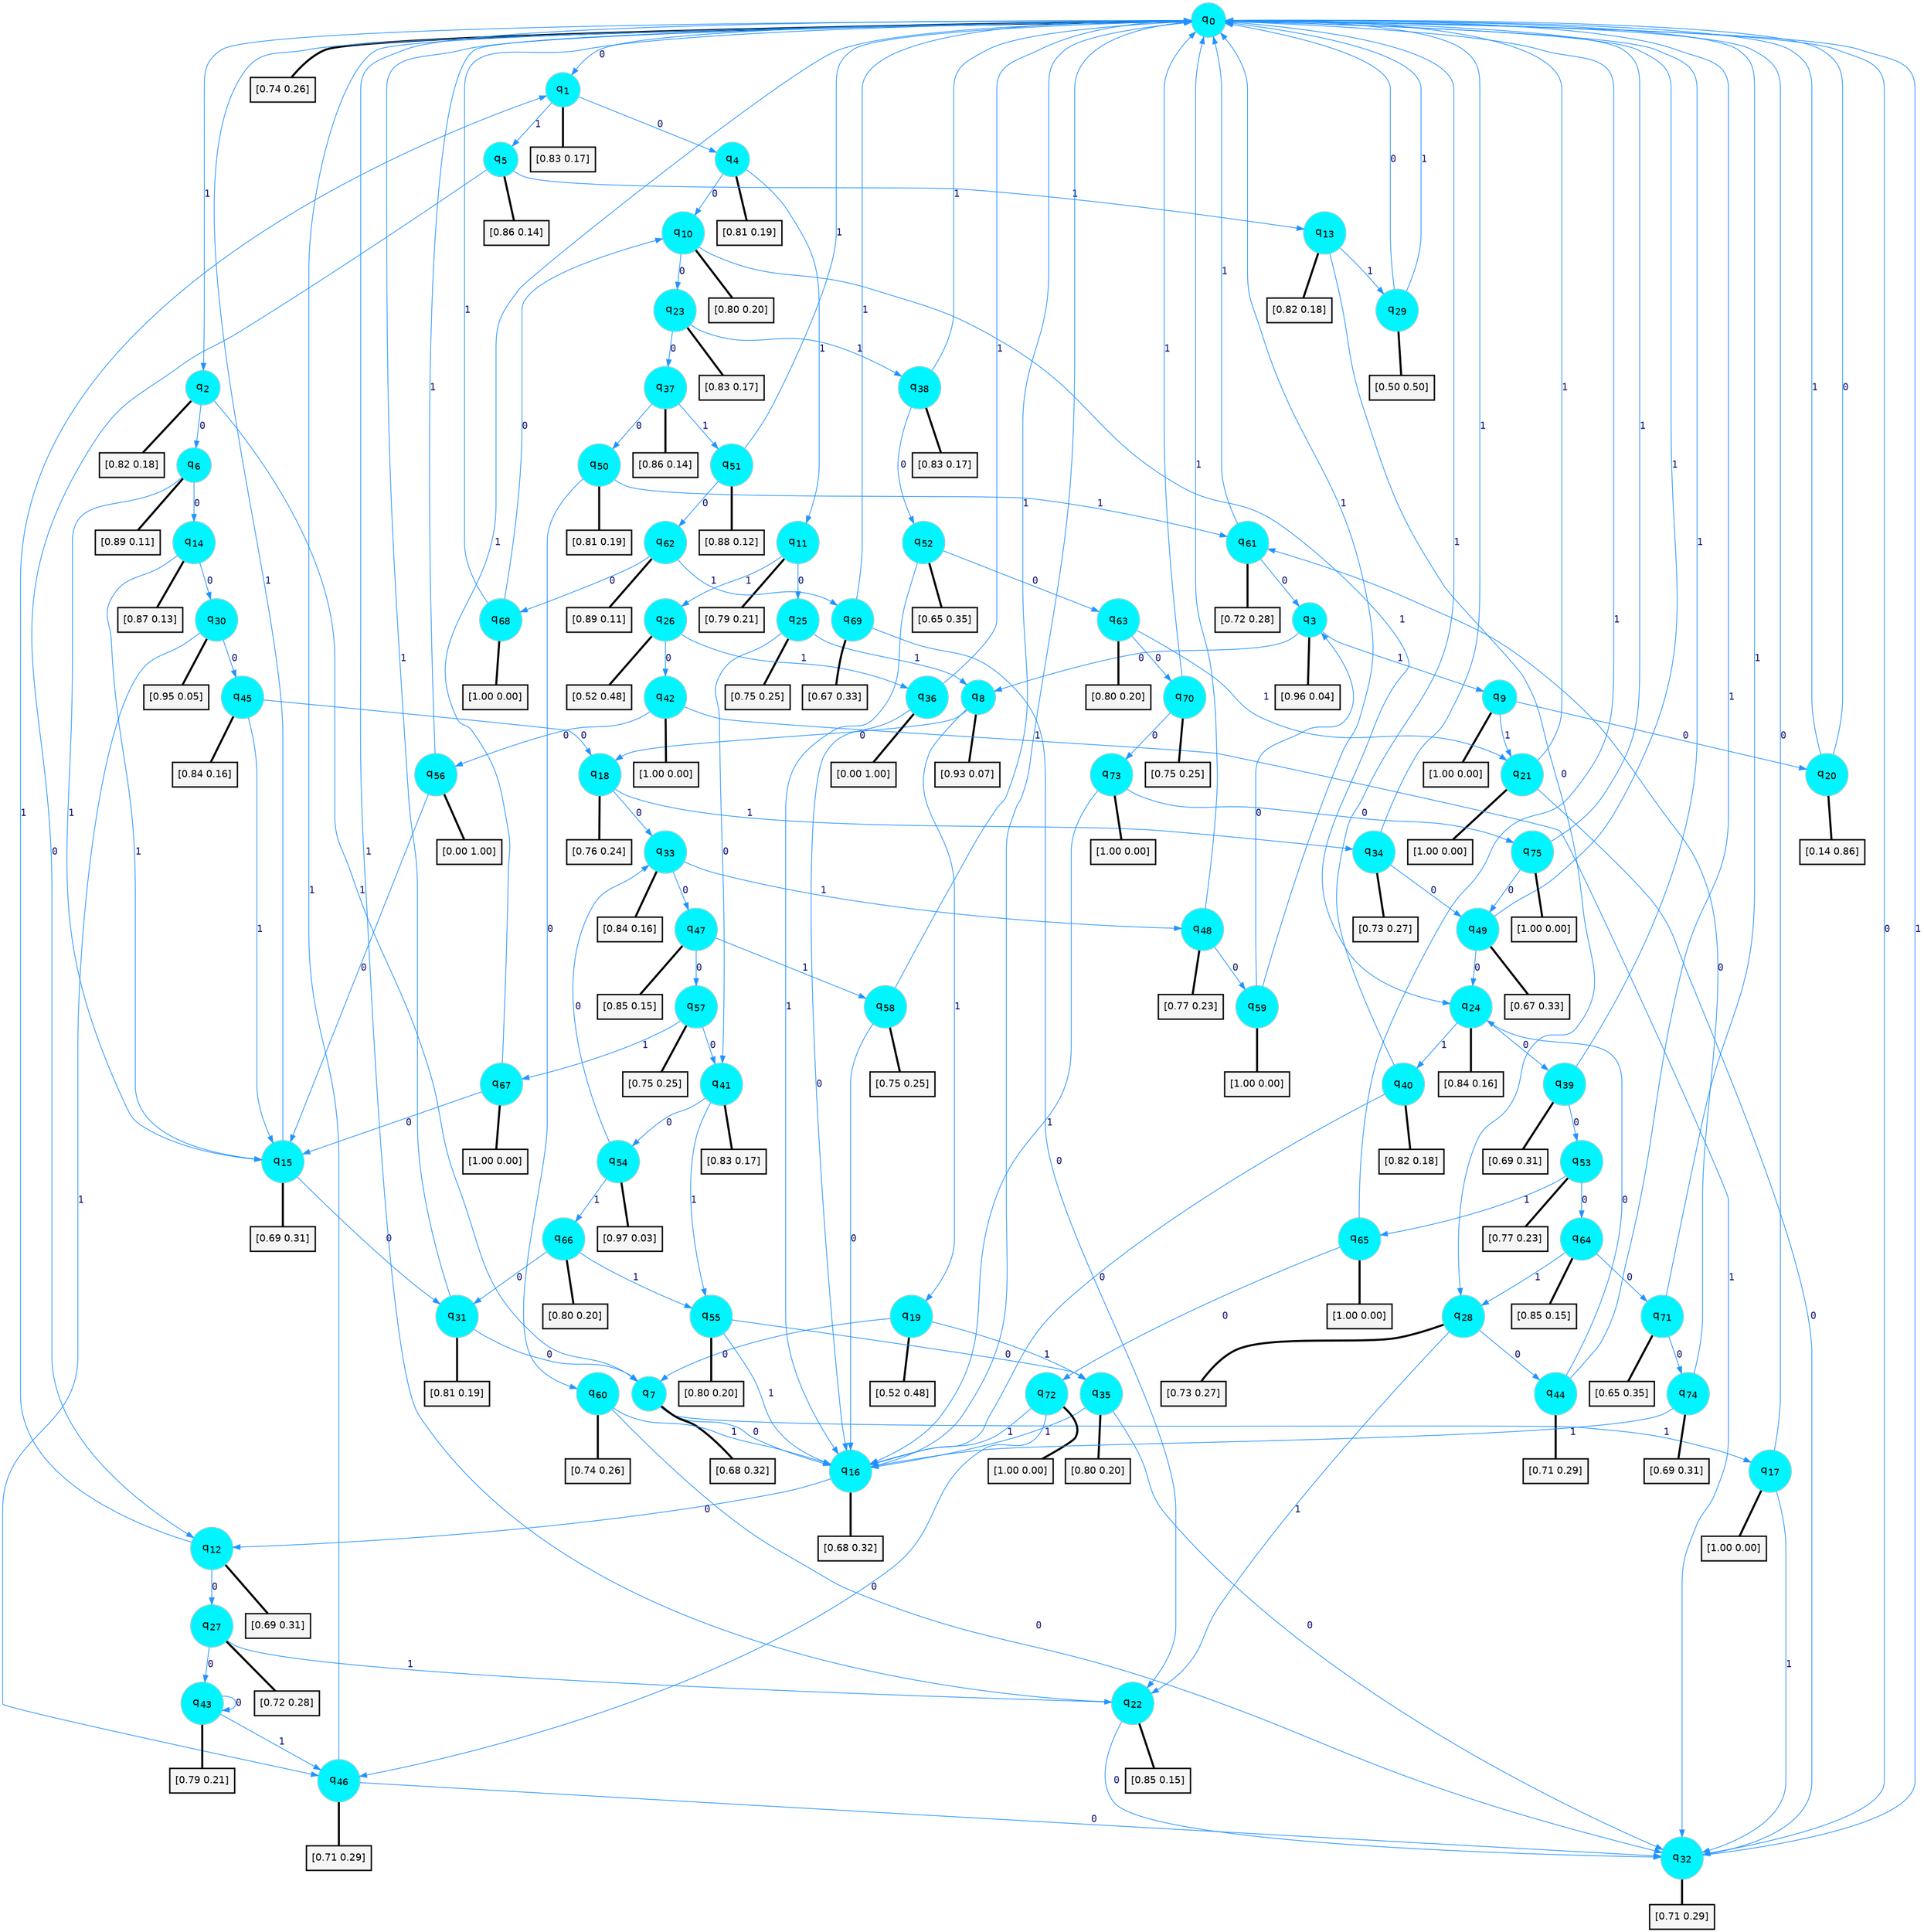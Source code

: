 digraph G {
graph [
bgcolor=transparent, dpi=300, rankdir=TD, size="40,25"];
node [
color=gray, fillcolor=turquoise1, fontcolor=black, fontname=Helvetica, fontsize=16, fontweight=bold, shape=circle, style=filled];
edge [
arrowsize=1, color=dodgerblue1, fontcolor=midnightblue, fontname=courier, fontweight=bold, penwidth=1, style=solid, weight=20];
0[label=<q<SUB>0</SUB>>];
1[label=<q<SUB>1</SUB>>];
2[label=<q<SUB>2</SUB>>];
3[label=<q<SUB>3</SUB>>];
4[label=<q<SUB>4</SUB>>];
5[label=<q<SUB>5</SUB>>];
6[label=<q<SUB>6</SUB>>];
7[label=<q<SUB>7</SUB>>];
8[label=<q<SUB>8</SUB>>];
9[label=<q<SUB>9</SUB>>];
10[label=<q<SUB>10</SUB>>];
11[label=<q<SUB>11</SUB>>];
12[label=<q<SUB>12</SUB>>];
13[label=<q<SUB>13</SUB>>];
14[label=<q<SUB>14</SUB>>];
15[label=<q<SUB>15</SUB>>];
16[label=<q<SUB>16</SUB>>];
17[label=<q<SUB>17</SUB>>];
18[label=<q<SUB>18</SUB>>];
19[label=<q<SUB>19</SUB>>];
20[label=<q<SUB>20</SUB>>];
21[label=<q<SUB>21</SUB>>];
22[label=<q<SUB>22</SUB>>];
23[label=<q<SUB>23</SUB>>];
24[label=<q<SUB>24</SUB>>];
25[label=<q<SUB>25</SUB>>];
26[label=<q<SUB>26</SUB>>];
27[label=<q<SUB>27</SUB>>];
28[label=<q<SUB>28</SUB>>];
29[label=<q<SUB>29</SUB>>];
30[label=<q<SUB>30</SUB>>];
31[label=<q<SUB>31</SUB>>];
32[label=<q<SUB>32</SUB>>];
33[label=<q<SUB>33</SUB>>];
34[label=<q<SUB>34</SUB>>];
35[label=<q<SUB>35</SUB>>];
36[label=<q<SUB>36</SUB>>];
37[label=<q<SUB>37</SUB>>];
38[label=<q<SUB>38</SUB>>];
39[label=<q<SUB>39</SUB>>];
40[label=<q<SUB>40</SUB>>];
41[label=<q<SUB>41</SUB>>];
42[label=<q<SUB>42</SUB>>];
43[label=<q<SUB>43</SUB>>];
44[label=<q<SUB>44</SUB>>];
45[label=<q<SUB>45</SUB>>];
46[label=<q<SUB>46</SUB>>];
47[label=<q<SUB>47</SUB>>];
48[label=<q<SUB>48</SUB>>];
49[label=<q<SUB>49</SUB>>];
50[label=<q<SUB>50</SUB>>];
51[label=<q<SUB>51</SUB>>];
52[label=<q<SUB>52</SUB>>];
53[label=<q<SUB>53</SUB>>];
54[label=<q<SUB>54</SUB>>];
55[label=<q<SUB>55</SUB>>];
56[label=<q<SUB>56</SUB>>];
57[label=<q<SUB>57</SUB>>];
58[label=<q<SUB>58</SUB>>];
59[label=<q<SUB>59</SUB>>];
60[label=<q<SUB>60</SUB>>];
61[label=<q<SUB>61</SUB>>];
62[label=<q<SUB>62</SUB>>];
63[label=<q<SUB>63</SUB>>];
64[label=<q<SUB>64</SUB>>];
65[label=<q<SUB>65</SUB>>];
66[label=<q<SUB>66</SUB>>];
67[label=<q<SUB>67</SUB>>];
68[label=<q<SUB>68</SUB>>];
69[label=<q<SUB>69</SUB>>];
70[label=<q<SUB>70</SUB>>];
71[label=<q<SUB>71</SUB>>];
72[label=<q<SUB>72</SUB>>];
73[label=<q<SUB>73</SUB>>];
74[label=<q<SUB>74</SUB>>];
75[label=<q<SUB>75</SUB>>];
76[label="[0.74 0.26]", shape=box,fontcolor=black, fontname=Helvetica, fontsize=14, penwidth=2, fillcolor=whitesmoke,color=black];
77[label="[0.83 0.17]", shape=box,fontcolor=black, fontname=Helvetica, fontsize=14, penwidth=2, fillcolor=whitesmoke,color=black];
78[label="[0.82 0.18]", shape=box,fontcolor=black, fontname=Helvetica, fontsize=14, penwidth=2, fillcolor=whitesmoke,color=black];
79[label="[0.96 0.04]", shape=box,fontcolor=black, fontname=Helvetica, fontsize=14, penwidth=2, fillcolor=whitesmoke,color=black];
80[label="[0.81 0.19]", shape=box,fontcolor=black, fontname=Helvetica, fontsize=14, penwidth=2, fillcolor=whitesmoke,color=black];
81[label="[0.86 0.14]", shape=box,fontcolor=black, fontname=Helvetica, fontsize=14, penwidth=2, fillcolor=whitesmoke,color=black];
82[label="[0.89 0.11]", shape=box,fontcolor=black, fontname=Helvetica, fontsize=14, penwidth=2, fillcolor=whitesmoke,color=black];
83[label="[0.68 0.32]", shape=box,fontcolor=black, fontname=Helvetica, fontsize=14, penwidth=2, fillcolor=whitesmoke,color=black];
84[label="[0.93 0.07]", shape=box,fontcolor=black, fontname=Helvetica, fontsize=14, penwidth=2, fillcolor=whitesmoke,color=black];
85[label="[1.00 0.00]", shape=box,fontcolor=black, fontname=Helvetica, fontsize=14, penwidth=2, fillcolor=whitesmoke,color=black];
86[label="[0.80 0.20]", shape=box,fontcolor=black, fontname=Helvetica, fontsize=14, penwidth=2, fillcolor=whitesmoke,color=black];
87[label="[0.79 0.21]", shape=box,fontcolor=black, fontname=Helvetica, fontsize=14, penwidth=2, fillcolor=whitesmoke,color=black];
88[label="[0.69 0.31]", shape=box,fontcolor=black, fontname=Helvetica, fontsize=14, penwidth=2, fillcolor=whitesmoke,color=black];
89[label="[0.82 0.18]", shape=box,fontcolor=black, fontname=Helvetica, fontsize=14, penwidth=2, fillcolor=whitesmoke,color=black];
90[label="[0.87 0.13]", shape=box,fontcolor=black, fontname=Helvetica, fontsize=14, penwidth=2, fillcolor=whitesmoke,color=black];
91[label="[0.69 0.31]", shape=box,fontcolor=black, fontname=Helvetica, fontsize=14, penwidth=2, fillcolor=whitesmoke,color=black];
92[label="[0.68 0.32]", shape=box,fontcolor=black, fontname=Helvetica, fontsize=14, penwidth=2, fillcolor=whitesmoke,color=black];
93[label="[1.00 0.00]", shape=box,fontcolor=black, fontname=Helvetica, fontsize=14, penwidth=2, fillcolor=whitesmoke,color=black];
94[label="[0.76 0.24]", shape=box,fontcolor=black, fontname=Helvetica, fontsize=14, penwidth=2, fillcolor=whitesmoke,color=black];
95[label="[0.52 0.48]", shape=box,fontcolor=black, fontname=Helvetica, fontsize=14, penwidth=2, fillcolor=whitesmoke,color=black];
96[label="[0.14 0.86]", shape=box,fontcolor=black, fontname=Helvetica, fontsize=14, penwidth=2, fillcolor=whitesmoke,color=black];
97[label="[1.00 0.00]", shape=box,fontcolor=black, fontname=Helvetica, fontsize=14, penwidth=2, fillcolor=whitesmoke,color=black];
98[label="[0.85 0.15]", shape=box,fontcolor=black, fontname=Helvetica, fontsize=14, penwidth=2, fillcolor=whitesmoke,color=black];
99[label="[0.83 0.17]", shape=box,fontcolor=black, fontname=Helvetica, fontsize=14, penwidth=2, fillcolor=whitesmoke,color=black];
100[label="[0.84 0.16]", shape=box,fontcolor=black, fontname=Helvetica, fontsize=14, penwidth=2, fillcolor=whitesmoke,color=black];
101[label="[0.75 0.25]", shape=box,fontcolor=black, fontname=Helvetica, fontsize=14, penwidth=2, fillcolor=whitesmoke,color=black];
102[label="[0.52 0.48]", shape=box,fontcolor=black, fontname=Helvetica, fontsize=14, penwidth=2, fillcolor=whitesmoke,color=black];
103[label="[0.72 0.28]", shape=box,fontcolor=black, fontname=Helvetica, fontsize=14, penwidth=2, fillcolor=whitesmoke,color=black];
104[label="[0.73 0.27]", shape=box,fontcolor=black, fontname=Helvetica, fontsize=14, penwidth=2, fillcolor=whitesmoke,color=black];
105[label="[0.50 0.50]", shape=box,fontcolor=black, fontname=Helvetica, fontsize=14, penwidth=2, fillcolor=whitesmoke,color=black];
106[label="[0.95 0.05]", shape=box,fontcolor=black, fontname=Helvetica, fontsize=14, penwidth=2, fillcolor=whitesmoke,color=black];
107[label="[0.81 0.19]", shape=box,fontcolor=black, fontname=Helvetica, fontsize=14, penwidth=2, fillcolor=whitesmoke,color=black];
108[label="[0.71 0.29]", shape=box,fontcolor=black, fontname=Helvetica, fontsize=14, penwidth=2, fillcolor=whitesmoke,color=black];
109[label="[0.84 0.16]", shape=box,fontcolor=black, fontname=Helvetica, fontsize=14, penwidth=2, fillcolor=whitesmoke,color=black];
110[label="[0.73 0.27]", shape=box,fontcolor=black, fontname=Helvetica, fontsize=14, penwidth=2, fillcolor=whitesmoke,color=black];
111[label="[0.80 0.20]", shape=box,fontcolor=black, fontname=Helvetica, fontsize=14, penwidth=2, fillcolor=whitesmoke,color=black];
112[label="[0.00 1.00]", shape=box,fontcolor=black, fontname=Helvetica, fontsize=14, penwidth=2, fillcolor=whitesmoke,color=black];
113[label="[0.86 0.14]", shape=box,fontcolor=black, fontname=Helvetica, fontsize=14, penwidth=2, fillcolor=whitesmoke,color=black];
114[label="[0.83 0.17]", shape=box,fontcolor=black, fontname=Helvetica, fontsize=14, penwidth=2, fillcolor=whitesmoke,color=black];
115[label="[0.69 0.31]", shape=box,fontcolor=black, fontname=Helvetica, fontsize=14, penwidth=2, fillcolor=whitesmoke,color=black];
116[label="[0.82 0.18]", shape=box,fontcolor=black, fontname=Helvetica, fontsize=14, penwidth=2, fillcolor=whitesmoke,color=black];
117[label="[0.83 0.17]", shape=box,fontcolor=black, fontname=Helvetica, fontsize=14, penwidth=2, fillcolor=whitesmoke,color=black];
118[label="[1.00 0.00]", shape=box,fontcolor=black, fontname=Helvetica, fontsize=14, penwidth=2, fillcolor=whitesmoke,color=black];
119[label="[0.79 0.21]", shape=box,fontcolor=black, fontname=Helvetica, fontsize=14, penwidth=2, fillcolor=whitesmoke,color=black];
120[label="[0.71 0.29]", shape=box,fontcolor=black, fontname=Helvetica, fontsize=14, penwidth=2, fillcolor=whitesmoke,color=black];
121[label="[0.84 0.16]", shape=box,fontcolor=black, fontname=Helvetica, fontsize=14, penwidth=2, fillcolor=whitesmoke,color=black];
122[label="[0.71 0.29]", shape=box,fontcolor=black, fontname=Helvetica, fontsize=14, penwidth=2, fillcolor=whitesmoke,color=black];
123[label="[0.85 0.15]", shape=box,fontcolor=black, fontname=Helvetica, fontsize=14, penwidth=2, fillcolor=whitesmoke,color=black];
124[label="[0.77 0.23]", shape=box,fontcolor=black, fontname=Helvetica, fontsize=14, penwidth=2, fillcolor=whitesmoke,color=black];
125[label="[0.67 0.33]", shape=box,fontcolor=black, fontname=Helvetica, fontsize=14, penwidth=2, fillcolor=whitesmoke,color=black];
126[label="[0.81 0.19]", shape=box,fontcolor=black, fontname=Helvetica, fontsize=14, penwidth=2, fillcolor=whitesmoke,color=black];
127[label="[0.88 0.12]", shape=box,fontcolor=black, fontname=Helvetica, fontsize=14, penwidth=2, fillcolor=whitesmoke,color=black];
128[label="[0.65 0.35]", shape=box,fontcolor=black, fontname=Helvetica, fontsize=14, penwidth=2, fillcolor=whitesmoke,color=black];
129[label="[0.77 0.23]", shape=box,fontcolor=black, fontname=Helvetica, fontsize=14, penwidth=2, fillcolor=whitesmoke,color=black];
130[label="[0.97 0.03]", shape=box,fontcolor=black, fontname=Helvetica, fontsize=14, penwidth=2, fillcolor=whitesmoke,color=black];
131[label="[0.80 0.20]", shape=box,fontcolor=black, fontname=Helvetica, fontsize=14, penwidth=2, fillcolor=whitesmoke,color=black];
132[label="[0.00 1.00]", shape=box,fontcolor=black, fontname=Helvetica, fontsize=14, penwidth=2, fillcolor=whitesmoke,color=black];
133[label="[0.75 0.25]", shape=box,fontcolor=black, fontname=Helvetica, fontsize=14, penwidth=2, fillcolor=whitesmoke,color=black];
134[label="[0.75 0.25]", shape=box,fontcolor=black, fontname=Helvetica, fontsize=14, penwidth=2, fillcolor=whitesmoke,color=black];
135[label="[1.00 0.00]", shape=box,fontcolor=black, fontname=Helvetica, fontsize=14, penwidth=2, fillcolor=whitesmoke,color=black];
136[label="[0.74 0.26]", shape=box,fontcolor=black, fontname=Helvetica, fontsize=14, penwidth=2, fillcolor=whitesmoke,color=black];
137[label="[0.72 0.28]", shape=box,fontcolor=black, fontname=Helvetica, fontsize=14, penwidth=2, fillcolor=whitesmoke,color=black];
138[label="[0.89 0.11]", shape=box,fontcolor=black, fontname=Helvetica, fontsize=14, penwidth=2, fillcolor=whitesmoke,color=black];
139[label="[0.80 0.20]", shape=box,fontcolor=black, fontname=Helvetica, fontsize=14, penwidth=2, fillcolor=whitesmoke,color=black];
140[label="[0.85 0.15]", shape=box,fontcolor=black, fontname=Helvetica, fontsize=14, penwidth=2, fillcolor=whitesmoke,color=black];
141[label="[1.00 0.00]", shape=box,fontcolor=black, fontname=Helvetica, fontsize=14, penwidth=2, fillcolor=whitesmoke,color=black];
142[label="[0.80 0.20]", shape=box,fontcolor=black, fontname=Helvetica, fontsize=14, penwidth=2, fillcolor=whitesmoke,color=black];
143[label="[1.00 0.00]", shape=box,fontcolor=black, fontname=Helvetica, fontsize=14, penwidth=2, fillcolor=whitesmoke,color=black];
144[label="[1.00 0.00]", shape=box,fontcolor=black, fontname=Helvetica, fontsize=14, penwidth=2, fillcolor=whitesmoke,color=black];
145[label="[0.67 0.33]", shape=box,fontcolor=black, fontname=Helvetica, fontsize=14, penwidth=2, fillcolor=whitesmoke,color=black];
146[label="[0.75 0.25]", shape=box,fontcolor=black, fontname=Helvetica, fontsize=14, penwidth=2, fillcolor=whitesmoke,color=black];
147[label="[0.65 0.35]", shape=box,fontcolor=black, fontname=Helvetica, fontsize=14, penwidth=2, fillcolor=whitesmoke,color=black];
148[label="[1.00 0.00]", shape=box,fontcolor=black, fontname=Helvetica, fontsize=14, penwidth=2, fillcolor=whitesmoke,color=black];
149[label="[1.00 0.00]", shape=box,fontcolor=black, fontname=Helvetica, fontsize=14, penwidth=2, fillcolor=whitesmoke,color=black];
150[label="[0.69 0.31]", shape=box,fontcolor=black, fontname=Helvetica, fontsize=14, penwidth=2, fillcolor=whitesmoke,color=black];
151[label="[1.00 0.00]", shape=box,fontcolor=black, fontname=Helvetica, fontsize=14, penwidth=2, fillcolor=whitesmoke,color=black];
0->1 [label=0];
0->2 [label=1];
0->76 [arrowhead=none, penwidth=3,color=black];
1->4 [label=0];
1->5 [label=1];
1->77 [arrowhead=none, penwidth=3,color=black];
2->6 [label=0];
2->7 [label=1];
2->78 [arrowhead=none, penwidth=3,color=black];
3->8 [label=0];
3->9 [label=1];
3->79 [arrowhead=none, penwidth=3,color=black];
4->10 [label=0];
4->11 [label=1];
4->80 [arrowhead=none, penwidth=3,color=black];
5->12 [label=0];
5->13 [label=1];
5->81 [arrowhead=none, penwidth=3,color=black];
6->14 [label=0];
6->15 [label=1];
6->82 [arrowhead=none, penwidth=3,color=black];
7->16 [label=0];
7->17 [label=1];
7->83 [arrowhead=none, penwidth=3,color=black];
8->18 [label=0];
8->19 [label=1];
8->84 [arrowhead=none, penwidth=3,color=black];
9->20 [label=0];
9->21 [label=1];
9->85 [arrowhead=none, penwidth=3,color=black];
10->23 [label=0];
10->24 [label=1];
10->86 [arrowhead=none, penwidth=3,color=black];
11->25 [label=0];
11->26 [label=1];
11->87 [arrowhead=none, penwidth=3,color=black];
12->27 [label=0];
12->1 [label=1];
12->88 [arrowhead=none, penwidth=3,color=black];
13->28 [label=0];
13->29 [label=1];
13->89 [arrowhead=none, penwidth=3,color=black];
14->30 [label=0];
14->15 [label=1];
14->90 [arrowhead=none, penwidth=3,color=black];
15->31 [label=0];
15->0 [label=1];
15->91 [arrowhead=none, penwidth=3,color=black];
16->12 [label=0];
16->0 [label=1];
16->92 [arrowhead=none, penwidth=3,color=black];
17->0 [label=0];
17->32 [label=1];
17->93 [arrowhead=none, penwidth=3,color=black];
18->33 [label=0];
18->34 [label=1];
18->94 [arrowhead=none, penwidth=3,color=black];
19->7 [label=0];
19->35 [label=1];
19->95 [arrowhead=none, penwidth=3,color=black];
20->0 [label=0];
20->0 [label=1];
20->96 [arrowhead=none, penwidth=3,color=black];
21->32 [label=0];
21->0 [label=1];
21->97 [arrowhead=none, penwidth=3,color=black];
22->32 [label=0];
22->0 [label=1];
22->98 [arrowhead=none, penwidth=3,color=black];
23->37 [label=0];
23->38 [label=1];
23->99 [arrowhead=none, penwidth=3,color=black];
24->39 [label=0];
24->40 [label=1];
24->100 [arrowhead=none, penwidth=3,color=black];
25->41 [label=0];
25->8 [label=1];
25->101 [arrowhead=none, penwidth=3,color=black];
26->42 [label=0];
26->36 [label=1];
26->102 [arrowhead=none, penwidth=3,color=black];
27->43 [label=0];
27->22 [label=1];
27->103 [arrowhead=none, penwidth=3,color=black];
28->44 [label=0];
28->22 [label=1];
28->104 [arrowhead=none, penwidth=3,color=black];
29->0 [label=0];
29->0 [label=1];
29->105 [arrowhead=none, penwidth=3,color=black];
30->45 [label=0];
30->46 [label=1];
30->106 [arrowhead=none, penwidth=3,color=black];
31->7 [label=0];
31->0 [label=1];
31->107 [arrowhead=none, penwidth=3,color=black];
32->0 [label=0];
32->0 [label=1];
32->108 [arrowhead=none, penwidth=3,color=black];
33->47 [label=0];
33->48 [label=1];
33->109 [arrowhead=none, penwidth=3,color=black];
34->49 [label=0];
34->0 [label=1];
34->110 [arrowhead=none, penwidth=3,color=black];
35->32 [label=0];
35->16 [label=1];
35->111 [arrowhead=none, penwidth=3,color=black];
36->16 [label=0];
36->0 [label=1];
36->112 [arrowhead=none, penwidth=3,color=black];
37->50 [label=0];
37->51 [label=1];
37->113 [arrowhead=none, penwidth=3,color=black];
38->52 [label=0];
38->0 [label=1];
38->114 [arrowhead=none, penwidth=3,color=black];
39->53 [label=0];
39->0 [label=1];
39->115 [arrowhead=none, penwidth=3,color=black];
40->16 [label=0];
40->0 [label=1];
40->116 [arrowhead=none, penwidth=3,color=black];
41->54 [label=0];
41->55 [label=1];
41->117 [arrowhead=none, penwidth=3,color=black];
42->56 [label=0];
42->32 [label=1];
42->118 [arrowhead=none, penwidth=3,color=black];
43->43 [label=0];
43->46 [label=1];
43->119 [arrowhead=none, penwidth=3,color=black];
44->24 [label=0];
44->0 [label=1];
44->120 [arrowhead=none, penwidth=3,color=black];
45->18 [label=0];
45->15 [label=1];
45->121 [arrowhead=none, penwidth=3,color=black];
46->32 [label=0];
46->0 [label=1];
46->122 [arrowhead=none, penwidth=3,color=black];
47->57 [label=0];
47->58 [label=1];
47->123 [arrowhead=none, penwidth=3,color=black];
48->59 [label=0];
48->0 [label=1];
48->124 [arrowhead=none, penwidth=3,color=black];
49->24 [label=0];
49->0 [label=1];
49->125 [arrowhead=none, penwidth=3,color=black];
50->60 [label=0];
50->61 [label=1];
50->126 [arrowhead=none, penwidth=3,color=black];
51->62 [label=0];
51->0 [label=1];
51->127 [arrowhead=none, penwidth=3,color=black];
52->63 [label=0];
52->16 [label=1];
52->128 [arrowhead=none, penwidth=3,color=black];
53->64 [label=0];
53->65 [label=1];
53->129 [arrowhead=none, penwidth=3,color=black];
54->33 [label=0];
54->66 [label=1];
54->130 [arrowhead=none, penwidth=3,color=black];
55->35 [label=0];
55->16 [label=1];
55->131 [arrowhead=none, penwidth=3,color=black];
56->15 [label=0];
56->0 [label=1];
56->132 [arrowhead=none, penwidth=3,color=black];
57->41 [label=0];
57->67 [label=1];
57->133 [arrowhead=none, penwidth=3,color=black];
58->16 [label=0];
58->0 [label=1];
58->134 [arrowhead=none, penwidth=3,color=black];
59->3 [label=0];
59->0 [label=1];
59->135 [arrowhead=none, penwidth=3,color=black];
60->32 [label=0];
60->16 [label=1];
60->136 [arrowhead=none, penwidth=3,color=black];
61->3 [label=0];
61->0 [label=1];
61->137 [arrowhead=none, penwidth=3,color=black];
62->68 [label=0];
62->69 [label=1];
62->138 [arrowhead=none, penwidth=3,color=black];
63->70 [label=0];
63->21 [label=1];
63->139 [arrowhead=none, penwidth=3,color=black];
64->71 [label=0];
64->28 [label=1];
64->140 [arrowhead=none, penwidth=3,color=black];
65->72 [label=0];
65->0 [label=1];
65->141 [arrowhead=none, penwidth=3,color=black];
66->31 [label=0];
66->55 [label=1];
66->142 [arrowhead=none, penwidth=3,color=black];
67->15 [label=0];
67->0 [label=1];
67->143 [arrowhead=none, penwidth=3,color=black];
68->10 [label=0];
68->0 [label=1];
68->144 [arrowhead=none, penwidth=3,color=black];
69->22 [label=0];
69->0 [label=1];
69->145 [arrowhead=none, penwidth=3,color=black];
70->73 [label=0];
70->0 [label=1];
70->146 [arrowhead=none, penwidth=3,color=black];
71->74 [label=0];
71->0 [label=1];
71->147 [arrowhead=none, penwidth=3,color=black];
72->46 [label=0];
72->16 [label=1];
72->148 [arrowhead=none, penwidth=3,color=black];
73->75 [label=0];
73->16 [label=1];
73->149 [arrowhead=none, penwidth=3,color=black];
74->61 [label=0];
74->16 [label=1];
74->150 [arrowhead=none, penwidth=3,color=black];
75->49 [label=0];
75->0 [label=1];
75->151 [arrowhead=none, penwidth=3,color=black];
}

